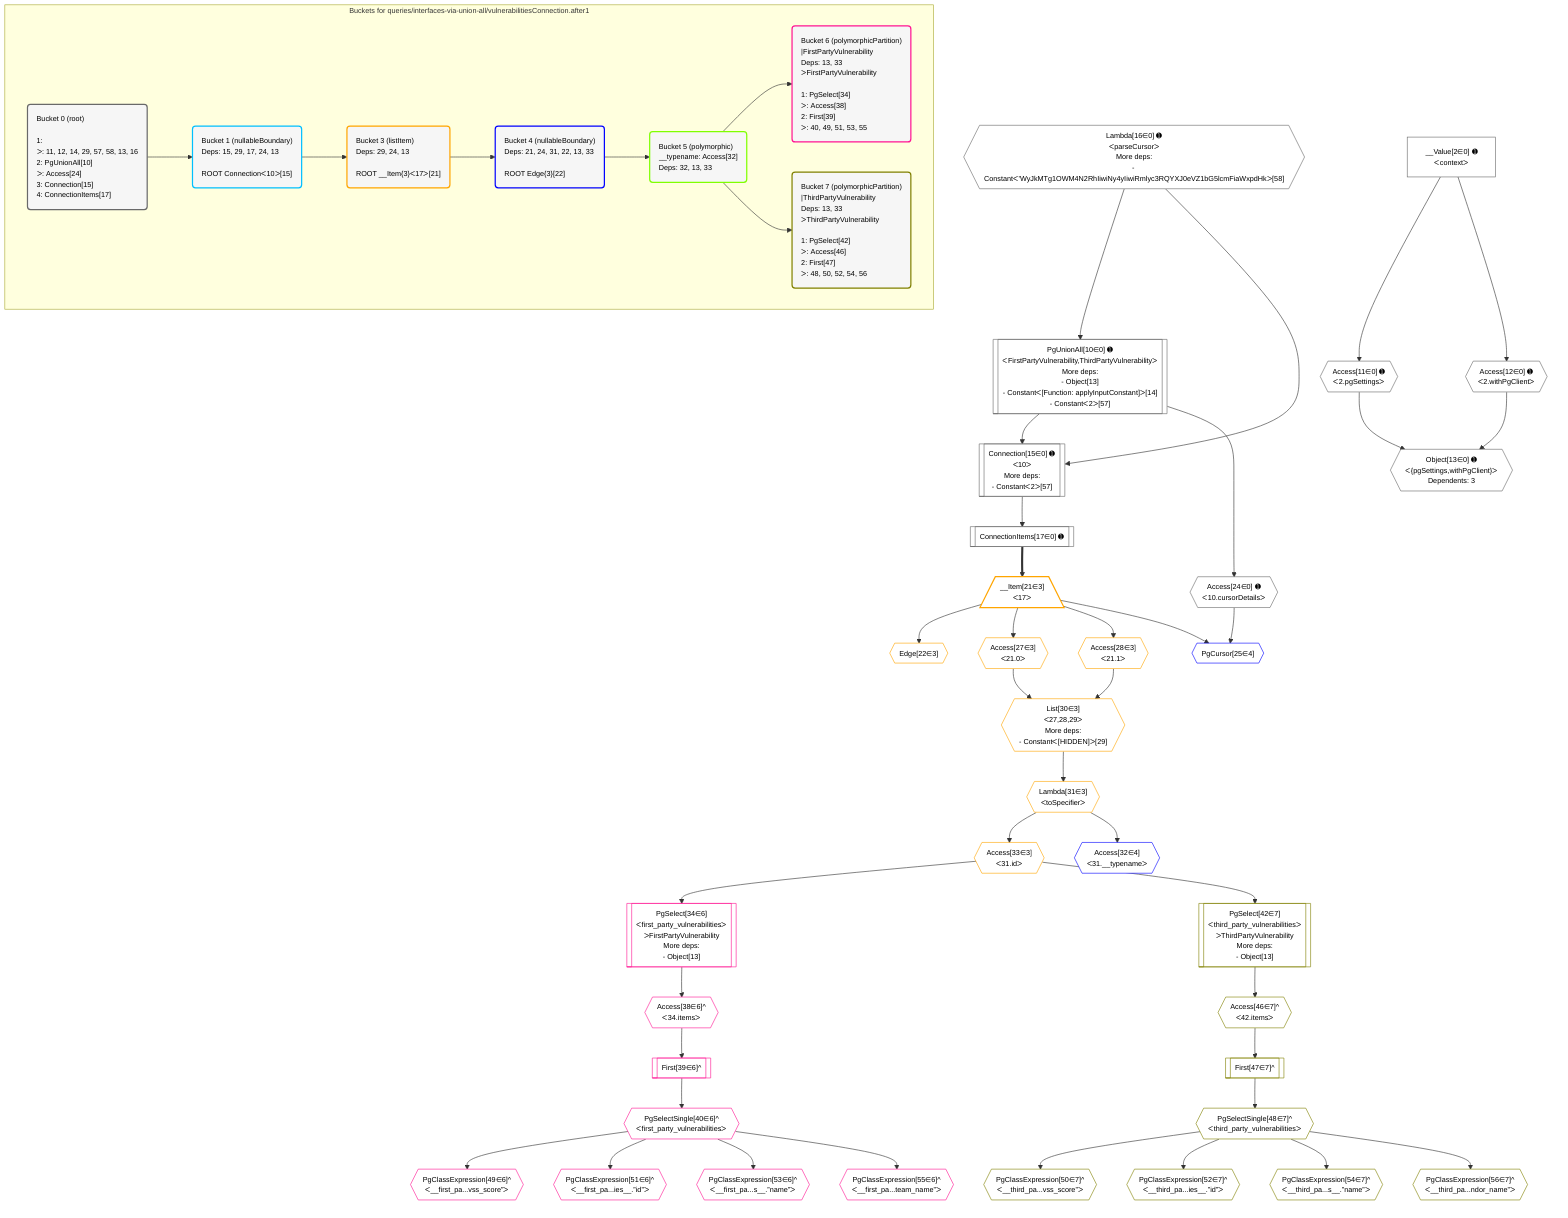 %%{init: {'themeVariables': { 'fontSize': '12px'}}}%%
graph TD
    classDef path fill:#eee,stroke:#000,color:#000
    classDef plan fill:#fff,stroke-width:1px,color:#000
    classDef itemplan fill:#fff,stroke-width:2px,color:#000
    classDef unbatchedplan fill:#dff,stroke-width:1px,color:#000
    classDef sideeffectplan fill:#fcc,stroke-width:2px,color:#000
    classDef bucket fill:#f6f6f6,color:#000,stroke-width:2px,text-align:left

    subgraph "Buckets for queries/interfaces-via-union-all/vulnerabilitiesConnection.after1"
    Bucket0("Bucket 0 (root)<br /><br />1: <br />ᐳ: 11, 12, 14, 29, 57, 58, 13, 16<br />2: PgUnionAll[10]<br />ᐳ: Access[24]<br />3: Connection[15]<br />4: ConnectionItems[17]"):::bucket
    Bucket1("Bucket 1 (nullableBoundary)<br />Deps: 15, 29, 17, 24, 13<br /><br />ROOT Connectionᐸ10ᐳ[15]"):::bucket
    Bucket3("Bucket 3 (listItem)<br />Deps: 29, 24, 13<br /><br />ROOT __Item{3}ᐸ17ᐳ[21]"):::bucket
    Bucket4("Bucket 4 (nullableBoundary)<br />Deps: 21, 24, 31, 22, 13, 33<br /><br />ROOT Edge{3}[22]"):::bucket
    Bucket5("Bucket 5 (polymorphic)<br />__typename: Access[32]<br />Deps: 32, 13, 33"):::bucket
    Bucket6("Bucket 6 (polymorphicPartition)<br />|FirstPartyVulnerability<br />Deps: 13, 33<br />ᐳFirstPartyVulnerability<br /><br />1: PgSelect[34]<br />ᐳ: Access[38]<br />2: First[39]<br />ᐳ: 40, 49, 51, 53, 55"):::bucket
    Bucket7("Bucket 7 (polymorphicPartition)<br />|ThirdPartyVulnerability<br />Deps: 13, 33<br />ᐳThirdPartyVulnerability<br /><br />1: PgSelect[42]<br />ᐳ: Access[46]<br />2: First[47]<br />ᐳ: 48, 50, 52, 54, 56"):::bucket
    end
    Bucket0 --> Bucket1
    Bucket1 --> Bucket3
    Bucket3 --> Bucket4
    Bucket4 --> Bucket5
    Bucket5 --> Bucket6 & Bucket7

    %% plan dependencies
    PgUnionAll10[["PgUnionAll[10∈0] ➊<br />ᐸFirstPartyVulnerability,ThirdPartyVulnerabilityᐳ<br />More deps:<br />- Object[13]<br />- Constantᐸ[Function: applyInputConstant]ᐳ[14]<br />- Constantᐸ2ᐳ[57]"]]:::plan
    Lambda16{{"Lambda[16∈0] ➊<br />ᐸparseCursorᐳ<br />More deps:<br />- Constantᐸ'WyJkMTg1OWM4N2RhIiwiNy4yIiwiRmlyc3RQYXJ0eVZ1bG5lcmFiaWxpdHkᐳ[58]"}}:::plan
    Lambda16 --> PgUnionAll10
    Connection15[["Connection[15∈0] ➊<br />ᐸ10ᐳ<br />More deps:<br />- Constantᐸ2ᐳ[57]"]]:::plan
    PgUnionAll10 & Lambda16 --> Connection15
    Object13{{"Object[13∈0] ➊<br />ᐸ{pgSettings,withPgClient}ᐳ<br />Dependents: 3"}}:::plan
    Access11{{"Access[11∈0] ➊<br />ᐸ2.pgSettingsᐳ"}}:::plan
    Access12{{"Access[12∈0] ➊<br />ᐸ2.withPgClientᐳ"}}:::plan
    Access11 & Access12 --> Object13
    __Value2["__Value[2∈0] ➊<br />ᐸcontextᐳ"]:::plan
    __Value2 --> Access11
    __Value2 --> Access12
    ConnectionItems17[["ConnectionItems[17∈0] ➊"]]:::plan
    Connection15 --> ConnectionItems17
    Access24{{"Access[24∈0] ➊<br />ᐸ10.cursorDetailsᐳ"}}:::plan
    PgUnionAll10 --> Access24
    List30{{"List[30∈3]<br />ᐸ27,28,29ᐳ<br />More deps:<br />- Constantᐸ[HIDDEN]ᐳ[29]"}}:::plan
    Access27{{"Access[27∈3]<br />ᐸ21.0ᐳ"}}:::plan
    Access28{{"Access[28∈3]<br />ᐸ21.1ᐳ"}}:::plan
    Access27 & Access28 --> List30
    __Item21[/"__Item[21∈3]<br />ᐸ17ᐳ"\]:::itemplan
    ConnectionItems17 ==> __Item21
    Edge22{{"Edge[22∈3]"}}:::plan
    __Item21 --> Edge22
    __Item21 --> Access27
    __Item21 --> Access28
    Lambda31{{"Lambda[31∈3]<br />ᐸtoSpecifierᐳ"}}:::plan
    List30 --> Lambda31
    Access33{{"Access[33∈3]<br />ᐸ31.idᐳ"}}:::plan
    Lambda31 --> Access33
    PgCursor25{{"PgCursor[25∈4]"}}:::plan
    __Item21 & Access24 --> PgCursor25
    Access32{{"Access[32∈4]<br />ᐸ31.__typenameᐳ"}}:::plan
    Lambda31 --> Access32
    PgSelect34[["PgSelect[34∈6]<br />ᐸfirst_party_vulnerabilitiesᐳ<br />ᐳFirstPartyVulnerability<br />More deps:<br />- Object[13]"]]:::plan
    Access33 --> PgSelect34
    Access38{{"Access[38∈6]^<br />ᐸ34.itemsᐳ"}}:::plan
    PgSelect34 --> Access38
    First39[["First[39∈6]^"]]:::plan
    Access38 --> First39
    PgSelectSingle40{{"PgSelectSingle[40∈6]^<br />ᐸfirst_party_vulnerabilitiesᐳ"}}:::plan
    First39 --> PgSelectSingle40
    PgClassExpression49{{"PgClassExpression[49∈6]^<br />ᐸ__first_pa...vss_score”ᐳ"}}:::plan
    PgSelectSingle40 --> PgClassExpression49
    PgClassExpression51{{"PgClassExpression[51∈6]^<br />ᐸ__first_pa...ies__.”id”ᐳ"}}:::plan
    PgSelectSingle40 --> PgClassExpression51
    PgClassExpression53{{"PgClassExpression[53∈6]^<br />ᐸ__first_pa...s__.”name”ᐳ"}}:::plan
    PgSelectSingle40 --> PgClassExpression53
    PgClassExpression55{{"PgClassExpression[55∈6]^<br />ᐸ__first_pa...team_name”ᐳ"}}:::plan
    PgSelectSingle40 --> PgClassExpression55
    PgSelect42[["PgSelect[42∈7]<br />ᐸthird_party_vulnerabilitiesᐳ<br />ᐳThirdPartyVulnerability<br />More deps:<br />- Object[13]"]]:::plan
    Access33 --> PgSelect42
    Access46{{"Access[46∈7]^<br />ᐸ42.itemsᐳ"}}:::plan
    PgSelect42 --> Access46
    First47[["First[47∈7]^"]]:::plan
    Access46 --> First47
    PgSelectSingle48{{"PgSelectSingle[48∈7]^<br />ᐸthird_party_vulnerabilitiesᐳ"}}:::plan
    First47 --> PgSelectSingle48
    PgClassExpression50{{"PgClassExpression[50∈7]^<br />ᐸ__third_pa...vss_score”ᐳ"}}:::plan
    PgSelectSingle48 --> PgClassExpression50
    PgClassExpression52{{"PgClassExpression[52∈7]^<br />ᐸ__third_pa...ies__.”id”ᐳ"}}:::plan
    PgSelectSingle48 --> PgClassExpression52
    PgClassExpression54{{"PgClassExpression[54∈7]^<br />ᐸ__third_pa...s__.”name”ᐳ"}}:::plan
    PgSelectSingle48 --> PgClassExpression54
    PgClassExpression56{{"PgClassExpression[56∈7]^<br />ᐸ__third_pa...ndor_name”ᐳ"}}:::plan
    PgSelectSingle48 --> PgClassExpression56

    %% define steps
    classDef bucket0 stroke:#696969
    class Bucket0,__Value2,PgUnionAll10,Access11,Access12,Object13,Connection15,Lambda16,ConnectionItems17,Access24 bucket0
    classDef bucket1 stroke:#00bfff
    class Bucket1 bucket1
    classDef bucket3 stroke:#ffa500
    class Bucket3,__Item21,Edge22,Access27,Access28,List30,Lambda31,Access33 bucket3
    classDef bucket4 stroke:#0000ff
    class Bucket4,PgCursor25,Access32 bucket4
    classDef bucket5 stroke:#7fff00
    class Bucket5 bucket5
    classDef bucket6 stroke:#ff1493
    class Bucket6,PgSelect34,Access38,First39,PgSelectSingle40,PgClassExpression49,PgClassExpression51,PgClassExpression53,PgClassExpression55 bucket6
    classDef bucket7 stroke:#808000
    class Bucket7,PgSelect42,Access46,First47,PgSelectSingle48,PgClassExpression50,PgClassExpression52,PgClassExpression54,PgClassExpression56 bucket7